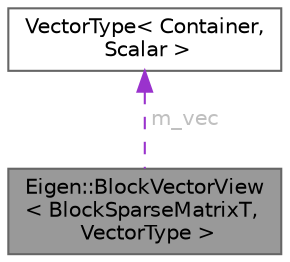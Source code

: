 digraph "Eigen::BlockVectorView&lt; BlockSparseMatrixT, VectorType &gt;"
{
 // LATEX_PDF_SIZE
  bgcolor="transparent";
  edge [fontname=Helvetica,fontsize=10,labelfontname=Helvetica,labelfontsize=10];
  node [fontname=Helvetica,fontsize=10,shape=box,height=0.2,width=0.4];
  Node1 [id="Node000001",label="Eigen::BlockVectorView\l\< BlockSparseMatrixT,\l VectorType \>",height=0.2,width=0.4,color="gray40", fillcolor="grey60", style="filled", fontcolor="black",tooltip=" "];
  Node2 -> Node1 [id="edge1_Node000001_Node000002",dir="back",color="darkorchid3",style="dashed",tooltip=" ",label=" m_vec",fontcolor="grey" ];
  Node2 [id="Node000002",label="VectorType\< Container,\l Scalar \>",height=0.2,width=0.4,color="gray40", fillcolor="white", style="filled",URL="$struct_vector_type.html",tooltip=" "];
}
